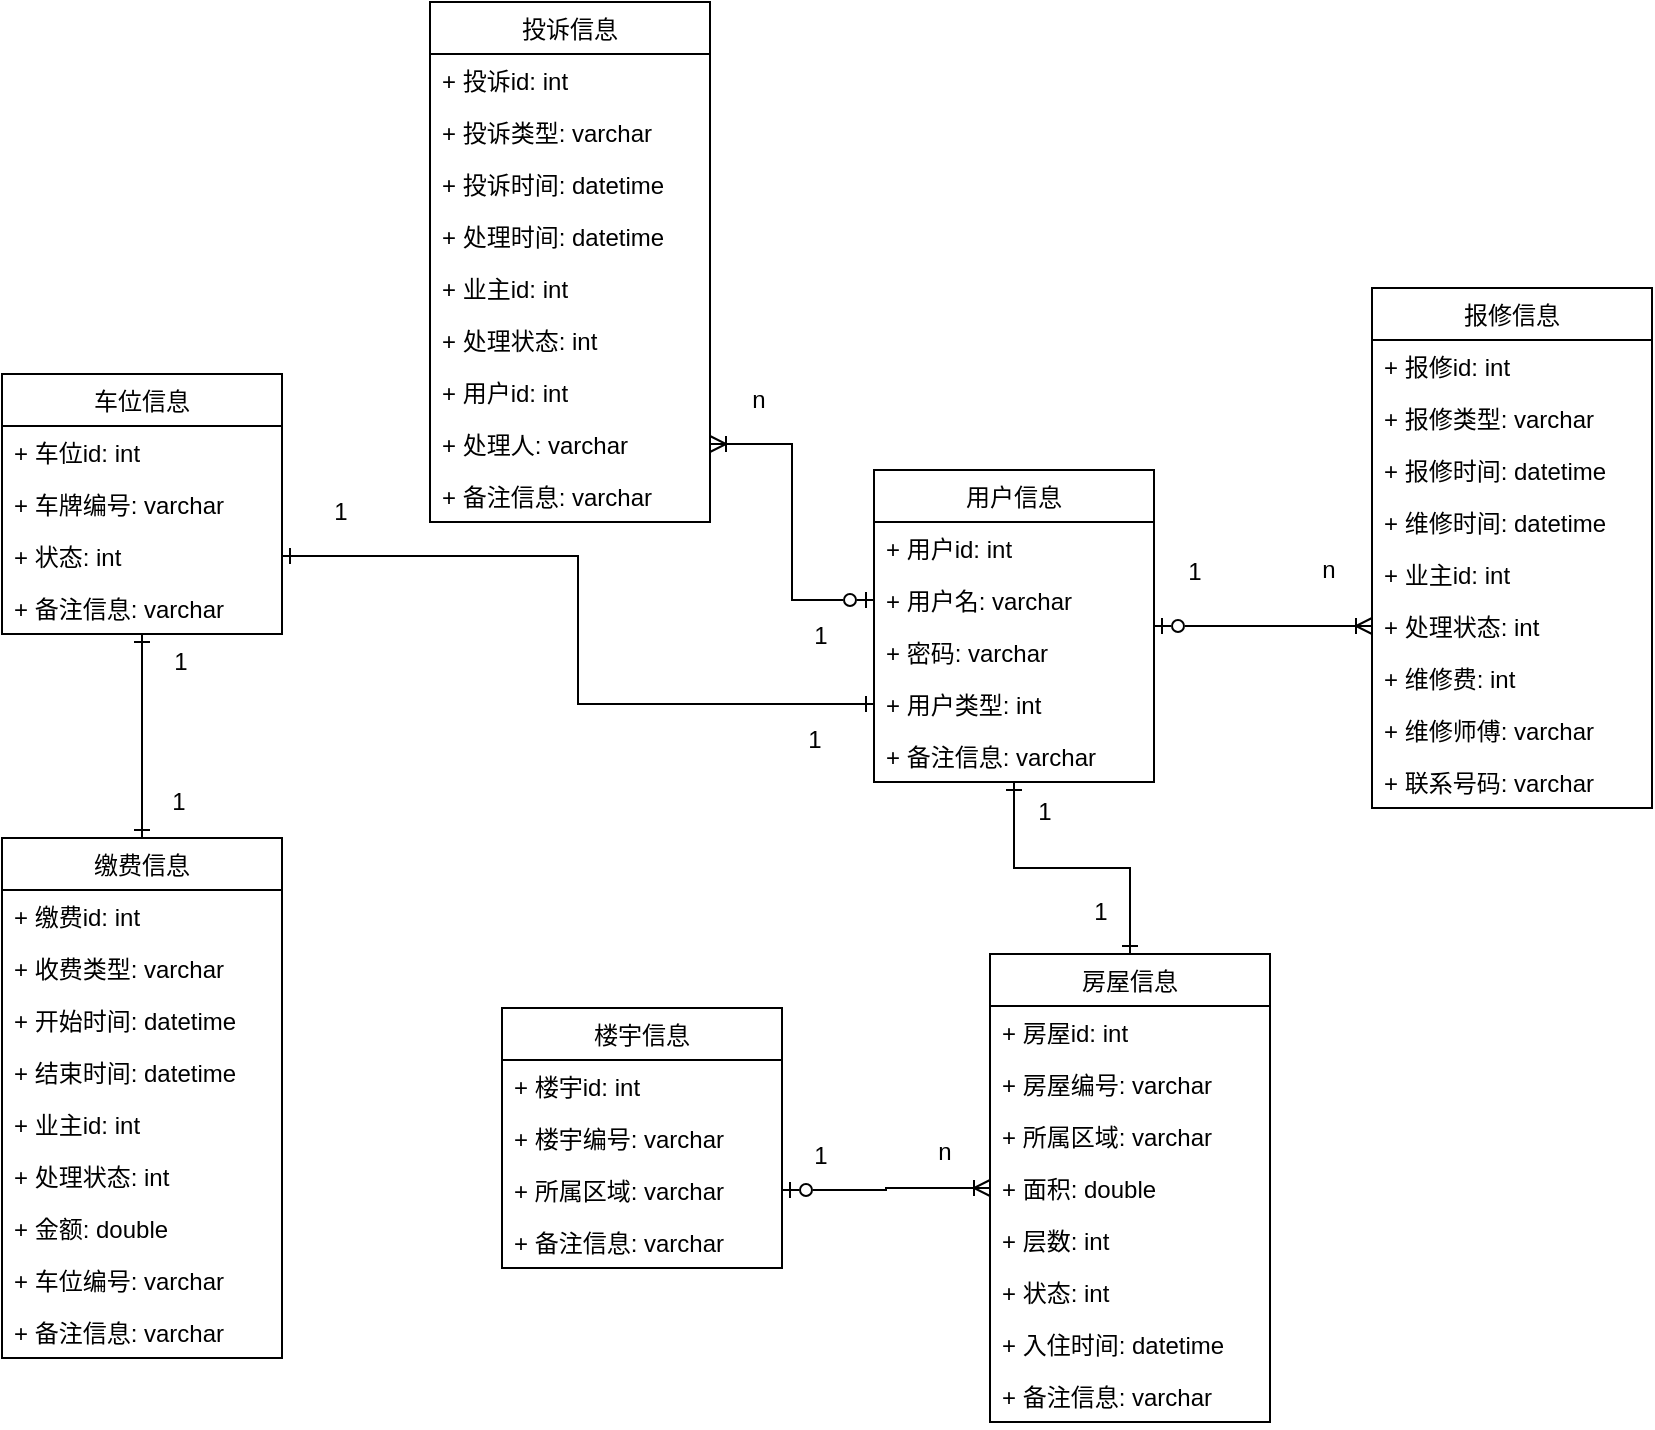 <mxfile version="20.4.0" type="github">
  <diagram id="4OP3BYuzq5elF82_GmUX" name="第 1 页">
    <mxGraphModel dx="1193" dy="737" grid="0" gridSize="10" guides="1" tooltips="1" connect="1" arrows="1" fold="1" page="1" pageScale="1" pageWidth="1169" pageHeight="827" math="0" shadow="0">
      <root>
        <mxCell id="0" />
        <mxCell id="1" parent="0" />
        <mxCell id="cCiiHlGmEyjkYNJlBiVb-72" style="edgeStyle=orthogonalEdgeStyle;rounded=0;orthogonalLoop=1;jettySize=auto;html=1;entryX=0.5;entryY=0;entryDx=0;entryDy=0;startArrow=ERone;startFill=0;endArrow=ERone;endFill=0;" edge="1" parent="1" source="cCiiHlGmEyjkYNJlBiVb-1" target="cCiiHlGmEyjkYNJlBiVb-22">
          <mxGeometry relative="1" as="geometry" />
        </mxCell>
        <mxCell id="cCiiHlGmEyjkYNJlBiVb-80" style="edgeStyle=orthogonalEdgeStyle;rounded=0;orthogonalLoop=1;jettySize=auto;html=1;entryX=0;entryY=0.5;entryDx=0;entryDy=0;startArrow=ERzeroToOne;startFill=0;endArrow=ERoneToMany;endFill=0;" edge="1" parent="1" source="cCiiHlGmEyjkYNJlBiVb-1" target="cCiiHlGmEyjkYNJlBiVb-39">
          <mxGeometry relative="1" as="geometry" />
        </mxCell>
        <mxCell id="cCiiHlGmEyjkYNJlBiVb-1" value="用户信息" style="swimlane;fontStyle=0;childLayout=stackLayout;horizontal=1;startSize=26;fillColor=none;horizontalStack=0;resizeParent=1;resizeParentMax=0;resizeLast=0;collapsible=1;marginBottom=0;" vertex="1" parent="1">
          <mxGeometry x="517" y="255" width="140" height="156" as="geometry" />
        </mxCell>
        <mxCell id="cCiiHlGmEyjkYNJlBiVb-2" value="+ 用户id: int" style="text;strokeColor=none;fillColor=none;align=left;verticalAlign=top;spacingLeft=4;spacingRight=4;overflow=hidden;rotatable=0;points=[[0,0.5],[1,0.5]];portConstraint=eastwest;" vertex="1" parent="cCiiHlGmEyjkYNJlBiVb-1">
          <mxGeometry y="26" width="140" height="26" as="geometry" />
        </mxCell>
        <mxCell id="cCiiHlGmEyjkYNJlBiVb-3" value="+ 用户名: varchar" style="text;strokeColor=none;fillColor=none;align=left;verticalAlign=top;spacingLeft=4;spacingRight=4;overflow=hidden;rotatable=0;points=[[0,0.5],[1,0.5]];portConstraint=eastwest;" vertex="1" parent="cCiiHlGmEyjkYNJlBiVb-1">
          <mxGeometry y="52" width="140" height="26" as="geometry" />
        </mxCell>
        <mxCell id="cCiiHlGmEyjkYNJlBiVb-4" value="+ 密码: varchar" style="text;strokeColor=none;fillColor=none;align=left;verticalAlign=top;spacingLeft=4;spacingRight=4;overflow=hidden;rotatable=0;points=[[0,0.5],[1,0.5]];portConstraint=eastwest;" vertex="1" parent="cCiiHlGmEyjkYNJlBiVb-1">
          <mxGeometry y="78" width="140" height="26" as="geometry" />
        </mxCell>
        <mxCell id="cCiiHlGmEyjkYNJlBiVb-5" value="+ 用户类型: int" style="text;strokeColor=none;fillColor=none;align=left;verticalAlign=top;spacingLeft=4;spacingRight=4;overflow=hidden;rotatable=0;points=[[0,0.5],[1,0.5]];portConstraint=eastwest;" vertex="1" parent="cCiiHlGmEyjkYNJlBiVb-1">
          <mxGeometry y="104" width="140" height="26" as="geometry" />
        </mxCell>
        <mxCell id="cCiiHlGmEyjkYNJlBiVb-6" value="+ 备注信息: varchar" style="text;strokeColor=none;fillColor=none;align=left;verticalAlign=top;spacingLeft=4;spacingRight=4;overflow=hidden;rotatable=0;points=[[0,0.5],[1,0.5]];portConstraint=eastwest;" vertex="1" parent="cCiiHlGmEyjkYNJlBiVb-1">
          <mxGeometry y="130" width="140" height="26" as="geometry" />
        </mxCell>
        <mxCell id="cCiiHlGmEyjkYNJlBiVb-7" value="楼宇信息" style="swimlane;fontStyle=0;childLayout=stackLayout;horizontal=1;startSize=26;fillColor=none;horizontalStack=0;resizeParent=1;resizeParentMax=0;resizeLast=0;collapsible=1;marginBottom=0;" vertex="1" parent="1">
          <mxGeometry x="331" y="524" width="140" height="130" as="geometry" />
        </mxCell>
        <mxCell id="cCiiHlGmEyjkYNJlBiVb-8" value="+ 楼宇id: int" style="text;strokeColor=none;fillColor=none;align=left;verticalAlign=top;spacingLeft=4;spacingRight=4;overflow=hidden;rotatable=0;points=[[0,0.5],[1,0.5]];portConstraint=eastwest;" vertex="1" parent="cCiiHlGmEyjkYNJlBiVb-7">
          <mxGeometry y="26" width="140" height="26" as="geometry" />
        </mxCell>
        <mxCell id="cCiiHlGmEyjkYNJlBiVb-9" value="+ 楼宇编号: varchar" style="text;strokeColor=none;fillColor=none;align=left;verticalAlign=top;spacingLeft=4;spacingRight=4;overflow=hidden;rotatable=0;points=[[0,0.5],[1,0.5]];portConstraint=eastwest;" vertex="1" parent="cCiiHlGmEyjkYNJlBiVb-7">
          <mxGeometry y="52" width="140" height="26" as="geometry" />
        </mxCell>
        <mxCell id="cCiiHlGmEyjkYNJlBiVb-10" value="+ 所属区域: varchar" style="text;strokeColor=none;fillColor=none;align=left;verticalAlign=top;spacingLeft=4;spacingRight=4;overflow=hidden;rotatable=0;points=[[0,0.5],[1,0.5]];portConstraint=eastwest;" vertex="1" parent="cCiiHlGmEyjkYNJlBiVb-7">
          <mxGeometry y="78" width="140" height="26" as="geometry" />
        </mxCell>
        <mxCell id="cCiiHlGmEyjkYNJlBiVb-12" value="+ 备注信息: varchar" style="text;strokeColor=none;fillColor=none;align=left;verticalAlign=top;spacingLeft=4;spacingRight=4;overflow=hidden;rotatable=0;points=[[0,0.5],[1,0.5]];portConstraint=eastwest;" vertex="1" parent="cCiiHlGmEyjkYNJlBiVb-7">
          <mxGeometry y="104" width="140" height="26" as="geometry" />
        </mxCell>
        <mxCell id="cCiiHlGmEyjkYNJlBiVb-22" value="房屋信息" style="swimlane;fontStyle=0;childLayout=stackLayout;horizontal=1;startSize=26;fillColor=none;horizontalStack=0;resizeParent=1;resizeParentMax=0;resizeLast=0;collapsible=1;marginBottom=0;" vertex="1" parent="1">
          <mxGeometry x="575" y="497" width="140" height="234" as="geometry" />
        </mxCell>
        <mxCell id="cCiiHlGmEyjkYNJlBiVb-23" value="+ 房屋id: int" style="text;strokeColor=none;fillColor=none;align=left;verticalAlign=top;spacingLeft=4;spacingRight=4;overflow=hidden;rotatable=0;points=[[0,0.5],[1,0.5]];portConstraint=eastwest;" vertex="1" parent="cCiiHlGmEyjkYNJlBiVb-22">
          <mxGeometry y="26" width="140" height="26" as="geometry" />
        </mxCell>
        <mxCell id="cCiiHlGmEyjkYNJlBiVb-24" value="+ 房屋编号: varchar" style="text;strokeColor=none;fillColor=none;align=left;verticalAlign=top;spacingLeft=4;spacingRight=4;overflow=hidden;rotatable=0;points=[[0,0.5],[1,0.5]];portConstraint=eastwest;" vertex="1" parent="cCiiHlGmEyjkYNJlBiVb-22">
          <mxGeometry y="52" width="140" height="26" as="geometry" />
        </mxCell>
        <mxCell id="cCiiHlGmEyjkYNJlBiVb-25" value="+ 所属区域: varchar" style="text;strokeColor=none;fillColor=none;align=left;verticalAlign=top;spacingLeft=4;spacingRight=4;overflow=hidden;rotatable=0;points=[[0,0.5],[1,0.5]];portConstraint=eastwest;" vertex="1" parent="cCiiHlGmEyjkYNJlBiVb-22">
          <mxGeometry y="78" width="140" height="26" as="geometry" />
        </mxCell>
        <mxCell id="cCiiHlGmEyjkYNJlBiVb-29" value="+ 面积: double" style="text;strokeColor=none;fillColor=none;align=left;verticalAlign=top;spacingLeft=4;spacingRight=4;overflow=hidden;rotatable=0;points=[[0,0.5],[1,0.5]];portConstraint=eastwest;" vertex="1" parent="cCiiHlGmEyjkYNJlBiVb-22">
          <mxGeometry y="104" width="140" height="26" as="geometry" />
        </mxCell>
        <mxCell id="cCiiHlGmEyjkYNJlBiVb-30" value="+ 层数: int" style="text;strokeColor=none;fillColor=none;align=left;verticalAlign=top;spacingLeft=4;spacingRight=4;overflow=hidden;rotatable=0;points=[[0,0.5],[1,0.5]];portConstraint=eastwest;" vertex="1" parent="cCiiHlGmEyjkYNJlBiVb-22">
          <mxGeometry y="130" width="140" height="26" as="geometry" />
        </mxCell>
        <mxCell id="cCiiHlGmEyjkYNJlBiVb-31" value="+ 状态: int" style="text;strokeColor=none;fillColor=none;align=left;verticalAlign=top;spacingLeft=4;spacingRight=4;overflow=hidden;rotatable=0;points=[[0,0.5],[1,0.5]];portConstraint=eastwest;" vertex="1" parent="cCiiHlGmEyjkYNJlBiVb-22">
          <mxGeometry y="156" width="140" height="26" as="geometry" />
        </mxCell>
        <mxCell id="cCiiHlGmEyjkYNJlBiVb-32" value="+ 入住时间: datetime" style="text;strokeColor=none;fillColor=none;align=left;verticalAlign=top;spacingLeft=4;spacingRight=4;overflow=hidden;rotatable=0;points=[[0,0.5],[1,0.5]];portConstraint=eastwest;" vertex="1" parent="cCiiHlGmEyjkYNJlBiVb-22">
          <mxGeometry y="182" width="140" height="26" as="geometry" />
        </mxCell>
        <mxCell id="cCiiHlGmEyjkYNJlBiVb-26" value="+ 备注信息: varchar" style="text;strokeColor=none;fillColor=none;align=left;verticalAlign=top;spacingLeft=4;spacingRight=4;overflow=hidden;rotatable=0;points=[[0,0.5],[1,0.5]];portConstraint=eastwest;" vertex="1" parent="cCiiHlGmEyjkYNJlBiVb-22">
          <mxGeometry y="208" width="140" height="26" as="geometry" />
        </mxCell>
        <mxCell id="cCiiHlGmEyjkYNJlBiVb-33" value="报修信息" style="swimlane;fontStyle=0;childLayout=stackLayout;horizontal=1;startSize=26;fillColor=none;horizontalStack=0;resizeParent=1;resizeParentMax=0;resizeLast=0;collapsible=1;marginBottom=0;" vertex="1" parent="1">
          <mxGeometry x="766" y="164" width="140" height="260" as="geometry" />
        </mxCell>
        <mxCell id="cCiiHlGmEyjkYNJlBiVb-34" value="+ 报修id: int" style="text;strokeColor=none;fillColor=none;align=left;verticalAlign=top;spacingLeft=4;spacingRight=4;overflow=hidden;rotatable=0;points=[[0,0.5],[1,0.5]];portConstraint=eastwest;" vertex="1" parent="cCiiHlGmEyjkYNJlBiVb-33">
          <mxGeometry y="26" width="140" height="26" as="geometry" />
        </mxCell>
        <mxCell id="cCiiHlGmEyjkYNJlBiVb-35" value="+ 报修类型: varchar" style="text;strokeColor=none;fillColor=none;align=left;verticalAlign=top;spacingLeft=4;spacingRight=4;overflow=hidden;rotatable=0;points=[[0,0.5],[1,0.5]];portConstraint=eastwest;" vertex="1" parent="cCiiHlGmEyjkYNJlBiVb-33">
          <mxGeometry y="52" width="140" height="26" as="geometry" />
        </mxCell>
        <mxCell id="cCiiHlGmEyjkYNJlBiVb-36" value="+ 报修时间: datetime" style="text;strokeColor=none;fillColor=none;align=left;verticalAlign=top;spacingLeft=4;spacingRight=4;overflow=hidden;rotatable=0;points=[[0,0.5],[1,0.5]];portConstraint=eastwest;" vertex="1" parent="cCiiHlGmEyjkYNJlBiVb-33">
          <mxGeometry y="78" width="140" height="26" as="geometry" />
        </mxCell>
        <mxCell id="cCiiHlGmEyjkYNJlBiVb-37" value="+ 维修时间: datetime" style="text;strokeColor=none;fillColor=none;align=left;verticalAlign=top;spacingLeft=4;spacingRight=4;overflow=hidden;rotatable=0;points=[[0,0.5],[1,0.5]];portConstraint=eastwest;" vertex="1" parent="cCiiHlGmEyjkYNJlBiVb-33">
          <mxGeometry y="104" width="140" height="26" as="geometry" />
        </mxCell>
        <mxCell id="cCiiHlGmEyjkYNJlBiVb-38" value="+ 业主id: int" style="text;strokeColor=none;fillColor=none;align=left;verticalAlign=top;spacingLeft=4;spacingRight=4;overflow=hidden;rotatable=0;points=[[0,0.5],[1,0.5]];portConstraint=eastwest;" vertex="1" parent="cCiiHlGmEyjkYNJlBiVb-33">
          <mxGeometry y="130" width="140" height="26" as="geometry" />
        </mxCell>
        <mxCell id="cCiiHlGmEyjkYNJlBiVb-39" value="+ 处理状态: int" style="text;strokeColor=none;fillColor=none;align=left;verticalAlign=top;spacingLeft=4;spacingRight=4;overflow=hidden;rotatable=0;points=[[0,0.5],[1,0.5]];portConstraint=eastwest;" vertex="1" parent="cCiiHlGmEyjkYNJlBiVb-33">
          <mxGeometry y="156" width="140" height="26" as="geometry" />
        </mxCell>
        <mxCell id="cCiiHlGmEyjkYNJlBiVb-43" value="+ 维修费: int" style="text;strokeColor=none;fillColor=none;align=left;verticalAlign=top;spacingLeft=4;spacingRight=4;overflow=hidden;rotatable=0;points=[[0,0.5],[1,0.5]];portConstraint=eastwest;" vertex="1" parent="cCiiHlGmEyjkYNJlBiVb-33">
          <mxGeometry y="182" width="140" height="26" as="geometry" />
        </mxCell>
        <mxCell id="cCiiHlGmEyjkYNJlBiVb-40" value="+ 维修师傅: varchar" style="text;strokeColor=none;fillColor=none;align=left;verticalAlign=top;spacingLeft=4;spacingRight=4;overflow=hidden;rotatable=0;points=[[0,0.5],[1,0.5]];portConstraint=eastwest;" vertex="1" parent="cCiiHlGmEyjkYNJlBiVb-33">
          <mxGeometry y="208" width="140" height="26" as="geometry" />
        </mxCell>
        <mxCell id="cCiiHlGmEyjkYNJlBiVb-41" value="+ 联系号码: varchar" style="text;strokeColor=none;fillColor=none;align=left;verticalAlign=top;spacingLeft=4;spacingRight=4;overflow=hidden;rotatable=0;points=[[0,0.5],[1,0.5]];portConstraint=eastwest;" vertex="1" parent="cCiiHlGmEyjkYNJlBiVb-33">
          <mxGeometry y="234" width="140" height="26" as="geometry" />
        </mxCell>
        <mxCell id="cCiiHlGmEyjkYNJlBiVb-44" value="投诉信息" style="swimlane;fontStyle=0;childLayout=stackLayout;horizontal=1;startSize=26;fillColor=none;horizontalStack=0;resizeParent=1;resizeParentMax=0;resizeLast=0;collapsible=1;marginBottom=0;" vertex="1" parent="1">
          <mxGeometry x="295" y="21" width="140" height="260" as="geometry" />
        </mxCell>
        <mxCell id="cCiiHlGmEyjkYNJlBiVb-45" value="+ 投诉id: int" style="text;strokeColor=none;fillColor=none;align=left;verticalAlign=top;spacingLeft=4;spacingRight=4;overflow=hidden;rotatable=0;points=[[0,0.5],[1,0.5]];portConstraint=eastwest;" vertex="1" parent="cCiiHlGmEyjkYNJlBiVb-44">
          <mxGeometry y="26" width="140" height="26" as="geometry" />
        </mxCell>
        <mxCell id="cCiiHlGmEyjkYNJlBiVb-46" value="+ 投诉类型: varchar" style="text;strokeColor=none;fillColor=none;align=left;verticalAlign=top;spacingLeft=4;spacingRight=4;overflow=hidden;rotatable=0;points=[[0,0.5],[1,0.5]];portConstraint=eastwest;" vertex="1" parent="cCiiHlGmEyjkYNJlBiVb-44">
          <mxGeometry y="52" width="140" height="26" as="geometry" />
        </mxCell>
        <mxCell id="cCiiHlGmEyjkYNJlBiVb-47" value="+ 投诉时间: datetime" style="text;strokeColor=none;fillColor=none;align=left;verticalAlign=top;spacingLeft=4;spacingRight=4;overflow=hidden;rotatable=0;points=[[0,0.5],[1,0.5]];portConstraint=eastwest;" vertex="1" parent="cCiiHlGmEyjkYNJlBiVb-44">
          <mxGeometry y="78" width="140" height="26" as="geometry" />
        </mxCell>
        <mxCell id="cCiiHlGmEyjkYNJlBiVb-48" value="+ 处理时间: datetime" style="text;strokeColor=none;fillColor=none;align=left;verticalAlign=top;spacingLeft=4;spacingRight=4;overflow=hidden;rotatable=0;points=[[0,0.5],[1,0.5]];portConstraint=eastwest;" vertex="1" parent="cCiiHlGmEyjkYNJlBiVb-44">
          <mxGeometry y="104" width="140" height="26" as="geometry" />
        </mxCell>
        <mxCell id="cCiiHlGmEyjkYNJlBiVb-49" value="+ 业主id: int" style="text;strokeColor=none;fillColor=none;align=left;verticalAlign=top;spacingLeft=4;spacingRight=4;overflow=hidden;rotatable=0;points=[[0,0.5],[1,0.5]];portConstraint=eastwest;" vertex="1" parent="cCiiHlGmEyjkYNJlBiVb-44">
          <mxGeometry y="130" width="140" height="26" as="geometry" />
        </mxCell>
        <mxCell id="cCiiHlGmEyjkYNJlBiVb-50" value="+ 处理状态: int" style="text;strokeColor=none;fillColor=none;align=left;verticalAlign=top;spacingLeft=4;spacingRight=4;overflow=hidden;rotatable=0;points=[[0,0.5],[1,0.5]];portConstraint=eastwest;" vertex="1" parent="cCiiHlGmEyjkYNJlBiVb-44">
          <mxGeometry y="156" width="140" height="26" as="geometry" />
        </mxCell>
        <mxCell id="cCiiHlGmEyjkYNJlBiVb-51" value="+ 用户id: int" style="text;strokeColor=none;fillColor=none;align=left;verticalAlign=top;spacingLeft=4;spacingRight=4;overflow=hidden;rotatable=0;points=[[0,0.5],[1,0.5]];portConstraint=eastwest;" vertex="1" parent="cCiiHlGmEyjkYNJlBiVb-44">
          <mxGeometry y="182" width="140" height="26" as="geometry" />
        </mxCell>
        <mxCell id="cCiiHlGmEyjkYNJlBiVb-52" value="+ 处理人: varchar" style="text;strokeColor=none;fillColor=none;align=left;verticalAlign=top;spacingLeft=4;spacingRight=4;overflow=hidden;rotatable=0;points=[[0,0.5],[1,0.5]];portConstraint=eastwest;" vertex="1" parent="cCiiHlGmEyjkYNJlBiVb-44">
          <mxGeometry y="208" width="140" height="26" as="geometry" />
        </mxCell>
        <mxCell id="cCiiHlGmEyjkYNJlBiVb-53" value="+ 备注信息: varchar" style="text;strokeColor=none;fillColor=none;align=left;verticalAlign=top;spacingLeft=4;spacingRight=4;overflow=hidden;rotatable=0;points=[[0,0.5],[1,0.5]];portConstraint=eastwest;" vertex="1" parent="cCiiHlGmEyjkYNJlBiVb-44">
          <mxGeometry y="234" width="140" height="26" as="geometry" />
        </mxCell>
        <mxCell id="cCiiHlGmEyjkYNJlBiVb-86" style="edgeStyle=orthogonalEdgeStyle;rounded=0;orthogonalLoop=1;jettySize=auto;html=1;entryX=0.5;entryY=0;entryDx=0;entryDy=0;startArrow=ERone;startFill=0;endArrow=ERone;endFill=0;" edge="1" parent="1" source="cCiiHlGmEyjkYNJlBiVb-55" target="cCiiHlGmEyjkYNJlBiVb-61">
          <mxGeometry relative="1" as="geometry" />
        </mxCell>
        <mxCell id="cCiiHlGmEyjkYNJlBiVb-55" value="车位信息" style="swimlane;fontStyle=0;childLayout=stackLayout;horizontal=1;startSize=26;fillColor=none;horizontalStack=0;resizeParent=1;resizeParentMax=0;resizeLast=0;collapsible=1;marginBottom=0;" vertex="1" parent="1">
          <mxGeometry x="81" y="207" width="140" height="130" as="geometry" />
        </mxCell>
        <mxCell id="cCiiHlGmEyjkYNJlBiVb-56" value="+ 车位id: int" style="text;strokeColor=none;fillColor=none;align=left;verticalAlign=top;spacingLeft=4;spacingRight=4;overflow=hidden;rotatable=0;points=[[0,0.5],[1,0.5]];portConstraint=eastwest;" vertex="1" parent="cCiiHlGmEyjkYNJlBiVb-55">
          <mxGeometry y="26" width="140" height="26" as="geometry" />
        </mxCell>
        <mxCell id="cCiiHlGmEyjkYNJlBiVb-57" value="+ 车牌编号: varchar" style="text;strokeColor=none;fillColor=none;align=left;verticalAlign=top;spacingLeft=4;spacingRight=4;overflow=hidden;rotatable=0;points=[[0,0.5],[1,0.5]];portConstraint=eastwest;" vertex="1" parent="cCiiHlGmEyjkYNJlBiVb-55">
          <mxGeometry y="52" width="140" height="26" as="geometry" />
        </mxCell>
        <mxCell id="cCiiHlGmEyjkYNJlBiVb-58" value="+ 状态: int" style="text;strokeColor=none;fillColor=none;align=left;verticalAlign=top;spacingLeft=4;spacingRight=4;overflow=hidden;rotatable=0;points=[[0,0.5],[1,0.5]];portConstraint=eastwest;" vertex="1" parent="cCiiHlGmEyjkYNJlBiVb-55">
          <mxGeometry y="78" width="140" height="26" as="geometry" />
        </mxCell>
        <mxCell id="cCiiHlGmEyjkYNJlBiVb-59" value="+ 备注信息: varchar" style="text;strokeColor=none;fillColor=none;align=left;verticalAlign=top;spacingLeft=4;spacingRight=4;overflow=hidden;rotatable=0;points=[[0,0.5],[1,0.5]];portConstraint=eastwest;" vertex="1" parent="cCiiHlGmEyjkYNJlBiVb-55">
          <mxGeometry y="104" width="140" height="26" as="geometry" />
        </mxCell>
        <mxCell id="cCiiHlGmEyjkYNJlBiVb-61" value="缴费信息" style="swimlane;fontStyle=0;childLayout=stackLayout;horizontal=1;startSize=26;fillColor=none;horizontalStack=0;resizeParent=1;resizeParentMax=0;resizeLast=0;collapsible=1;marginBottom=0;" vertex="1" parent="1">
          <mxGeometry x="81" y="439" width="140" height="260" as="geometry" />
        </mxCell>
        <mxCell id="cCiiHlGmEyjkYNJlBiVb-62" value="+ 缴费id: int" style="text;strokeColor=none;fillColor=none;align=left;verticalAlign=top;spacingLeft=4;spacingRight=4;overflow=hidden;rotatable=0;points=[[0,0.5],[1,0.5]];portConstraint=eastwest;" vertex="1" parent="cCiiHlGmEyjkYNJlBiVb-61">
          <mxGeometry y="26" width="140" height="26" as="geometry" />
        </mxCell>
        <mxCell id="cCiiHlGmEyjkYNJlBiVb-63" value="+ 收费类型: varchar" style="text;strokeColor=none;fillColor=none;align=left;verticalAlign=top;spacingLeft=4;spacingRight=4;overflow=hidden;rotatable=0;points=[[0,0.5],[1,0.5]];portConstraint=eastwest;" vertex="1" parent="cCiiHlGmEyjkYNJlBiVb-61">
          <mxGeometry y="52" width="140" height="26" as="geometry" />
        </mxCell>
        <mxCell id="cCiiHlGmEyjkYNJlBiVb-64" value="+ 开始时间: datetime" style="text;strokeColor=none;fillColor=none;align=left;verticalAlign=top;spacingLeft=4;spacingRight=4;overflow=hidden;rotatable=0;points=[[0,0.5],[1,0.5]];portConstraint=eastwest;" vertex="1" parent="cCiiHlGmEyjkYNJlBiVb-61">
          <mxGeometry y="78" width="140" height="26" as="geometry" />
        </mxCell>
        <mxCell id="cCiiHlGmEyjkYNJlBiVb-65" value="+ 结束时间: datetime" style="text;strokeColor=none;fillColor=none;align=left;verticalAlign=top;spacingLeft=4;spacingRight=4;overflow=hidden;rotatable=0;points=[[0,0.5],[1,0.5]];portConstraint=eastwest;" vertex="1" parent="cCiiHlGmEyjkYNJlBiVb-61">
          <mxGeometry y="104" width="140" height="26" as="geometry" />
        </mxCell>
        <mxCell id="cCiiHlGmEyjkYNJlBiVb-66" value="+ 业主id: int" style="text;strokeColor=none;fillColor=none;align=left;verticalAlign=top;spacingLeft=4;spacingRight=4;overflow=hidden;rotatable=0;points=[[0,0.5],[1,0.5]];portConstraint=eastwest;" vertex="1" parent="cCiiHlGmEyjkYNJlBiVb-61">
          <mxGeometry y="130" width="140" height="26" as="geometry" />
        </mxCell>
        <mxCell id="cCiiHlGmEyjkYNJlBiVb-67" value="+ 处理状态: int" style="text;strokeColor=none;fillColor=none;align=left;verticalAlign=top;spacingLeft=4;spacingRight=4;overflow=hidden;rotatable=0;points=[[0,0.5],[1,0.5]];portConstraint=eastwest;" vertex="1" parent="cCiiHlGmEyjkYNJlBiVb-61">
          <mxGeometry y="156" width="140" height="26" as="geometry" />
        </mxCell>
        <mxCell id="cCiiHlGmEyjkYNJlBiVb-68" value="+ 金额: double" style="text;strokeColor=none;fillColor=none;align=left;verticalAlign=top;spacingLeft=4;spacingRight=4;overflow=hidden;rotatable=0;points=[[0,0.5],[1,0.5]];portConstraint=eastwest;" vertex="1" parent="cCiiHlGmEyjkYNJlBiVb-61">
          <mxGeometry y="182" width="140" height="26" as="geometry" />
        </mxCell>
        <mxCell id="cCiiHlGmEyjkYNJlBiVb-69" value="+ 车位编号: varchar" style="text;strokeColor=none;fillColor=none;align=left;verticalAlign=top;spacingLeft=4;spacingRight=4;overflow=hidden;rotatable=0;points=[[0,0.5],[1,0.5]];portConstraint=eastwest;" vertex="1" parent="cCiiHlGmEyjkYNJlBiVb-61">
          <mxGeometry y="208" width="140" height="26" as="geometry" />
        </mxCell>
        <mxCell id="cCiiHlGmEyjkYNJlBiVb-70" value="+ 备注信息: varchar" style="text;strokeColor=none;fillColor=none;align=left;verticalAlign=top;spacingLeft=4;spacingRight=4;overflow=hidden;rotatable=0;points=[[0,0.5],[1,0.5]];portConstraint=eastwest;" vertex="1" parent="cCiiHlGmEyjkYNJlBiVb-61">
          <mxGeometry y="234" width="140" height="26" as="geometry" />
        </mxCell>
        <mxCell id="cCiiHlGmEyjkYNJlBiVb-77" style="edgeStyle=orthogonalEdgeStyle;rounded=0;orthogonalLoop=1;jettySize=auto;html=1;entryX=0;entryY=0.5;entryDx=0;entryDy=0;startArrow=ERzeroToOne;startFill=0;endArrow=ERoneToMany;endFill=0;" edge="1" parent="1" source="cCiiHlGmEyjkYNJlBiVb-10" target="cCiiHlGmEyjkYNJlBiVb-29">
          <mxGeometry relative="1" as="geometry" />
        </mxCell>
        <mxCell id="cCiiHlGmEyjkYNJlBiVb-78" value="1" style="text;html=1;align=center;verticalAlign=middle;resizable=0;points=[];autosize=1;strokeColor=none;fillColor=none;" vertex="1" parent="1">
          <mxGeometry x="477" y="585" width="25" height="26" as="geometry" />
        </mxCell>
        <mxCell id="cCiiHlGmEyjkYNJlBiVb-79" value="n" style="text;html=1;align=center;verticalAlign=middle;resizable=0;points=[];autosize=1;strokeColor=none;fillColor=none;" vertex="1" parent="1">
          <mxGeometry x="539" y="583" width="25" height="26" as="geometry" />
        </mxCell>
        <mxCell id="cCiiHlGmEyjkYNJlBiVb-84" style="edgeStyle=orthogonalEdgeStyle;rounded=0;orthogonalLoop=1;jettySize=auto;html=1;entryX=1;entryY=0.5;entryDx=0;entryDy=0;startArrow=ERzeroToOne;startFill=0;endArrow=ERoneToMany;endFill=0;" edge="1" parent="1" source="cCiiHlGmEyjkYNJlBiVb-3" target="cCiiHlGmEyjkYNJlBiVb-52">
          <mxGeometry relative="1" as="geometry" />
        </mxCell>
        <mxCell id="cCiiHlGmEyjkYNJlBiVb-87" style="edgeStyle=orthogonalEdgeStyle;rounded=0;orthogonalLoop=1;jettySize=auto;html=1;entryX=0;entryY=0.5;entryDx=0;entryDy=0;startArrow=ERone;startFill=0;endArrow=ERone;endFill=0;" edge="1" parent="1" source="cCiiHlGmEyjkYNJlBiVb-58" target="cCiiHlGmEyjkYNJlBiVb-5">
          <mxGeometry relative="1" as="geometry" />
        </mxCell>
        <mxCell id="cCiiHlGmEyjkYNJlBiVb-89" value="1" style="text;html=1;align=center;verticalAlign=middle;resizable=0;points=[];autosize=1;strokeColor=none;fillColor=none;" vertex="1" parent="1">
          <mxGeometry x="589" y="413" width="25" height="26" as="geometry" />
        </mxCell>
        <mxCell id="cCiiHlGmEyjkYNJlBiVb-90" value="1" style="text;html=1;align=center;verticalAlign=middle;resizable=0;points=[];autosize=1;strokeColor=none;fillColor=none;" vertex="1" parent="1">
          <mxGeometry x="617" y="463" width="25" height="26" as="geometry" />
        </mxCell>
        <mxCell id="cCiiHlGmEyjkYNJlBiVb-91" value="1" style="text;html=1;align=center;verticalAlign=middle;resizable=0;points=[];autosize=1;strokeColor=none;fillColor=none;" vertex="1" parent="1">
          <mxGeometry x="237" y="263" width="25" height="26" as="geometry" />
        </mxCell>
        <mxCell id="cCiiHlGmEyjkYNJlBiVb-92" value="1" style="text;html=1;align=center;verticalAlign=middle;resizable=0;points=[];autosize=1;strokeColor=none;fillColor=none;" vertex="1" parent="1">
          <mxGeometry x="474" y="377" width="25" height="26" as="geometry" />
        </mxCell>
        <mxCell id="cCiiHlGmEyjkYNJlBiVb-93" value="n" style="text;html=1;align=center;verticalAlign=middle;resizable=0;points=[];autosize=1;strokeColor=none;fillColor=none;" vertex="1" parent="1">
          <mxGeometry x="446" y="207" width="25" height="26" as="geometry" />
        </mxCell>
        <mxCell id="cCiiHlGmEyjkYNJlBiVb-94" value="1" style="text;html=1;align=center;verticalAlign=middle;resizable=0;points=[];autosize=1;strokeColor=none;fillColor=none;" vertex="1" parent="1">
          <mxGeometry x="477" y="325" width="25" height="26" as="geometry" />
        </mxCell>
        <mxCell id="cCiiHlGmEyjkYNJlBiVb-96" value="1" style="text;html=1;align=center;verticalAlign=middle;resizable=0;points=[];autosize=1;strokeColor=none;fillColor=none;" vertex="1" parent="1">
          <mxGeometry x="664" y="293" width="25" height="26" as="geometry" />
        </mxCell>
        <mxCell id="cCiiHlGmEyjkYNJlBiVb-97" value="n" style="text;html=1;align=center;verticalAlign=middle;resizable=0;points=[];autosize=1;strokeColor=none;fillColor=none;" vertex="1" parent="1">
          <mxGeometry x="731" y="292" width="25" height="26" as="geometry" />
        </mxCell>
        <mxCell id="cCiiHlGmEyjkYNJlBiVb-98" value="1" style="text;html=1;align=center;verticalAlign=middle;resizable=0;points=[];autosize=1;strokeColor=none;fillColor=none;" vertex="1" parent="1">
          <mxGeometry x="157" y="338" width="25" height="26" as="geometry" />
        </mxCell>
        <mxCell id="cCiiHlGmEyjkYNJlBiVb-99" value="1" style="text;html=1;align=center;verticalAlign=middle;resizable=0;points=[];autosize=1;strokeColor=none;fillColor=none;" vertex="1" parent="1">
          <mxGeometry x="156" y="408" width="25" height="26" as="geometry" />
        </mxCell>
      </root>
    </mxGraphModel>
  </diagram>
</mxfile>
